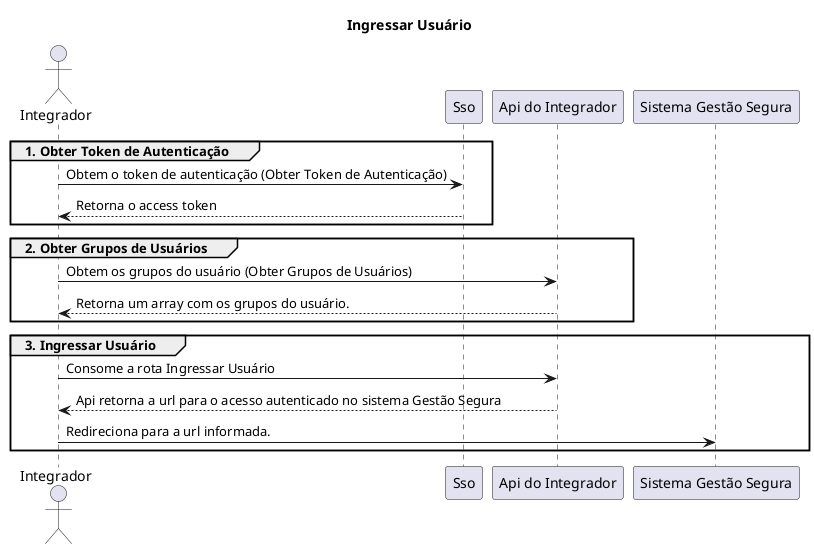 @startuml
title Ingressar Usuário
actor Integrador
participant "Sso" as Sso
participant "Api do Integrador" as ApiIntegrador
participant "Sistema Gestão Segura" as GestaoSegura

group 1. Obter Token de Autenticação
    Integrador -> Sso: Obtem o token de autenticação (Obter Token de Autenticação)
    Sso --> Integrador: Retorna o access token
end group

group 2. Obter Grupos de Usuários
    Integrador -> ApiIntegrador: Obtem os grupos do usuário (Obter Grupos de Usuários)
    ApiIntegrador --> Integrador: Retorna um array com os grupos do usuário.
end group

group 3. Ingressar Usuário
    Integrador -> ApiIntegrador: Consome a rota Ingressar Usuário
    ApiIntegrador --> Integrador: Api retorna a url para o acesso autenticado no sistema Gestão Segura
    Integrador -> GestaoSegura: Redireciona para a url informada.
end group
@enduml
